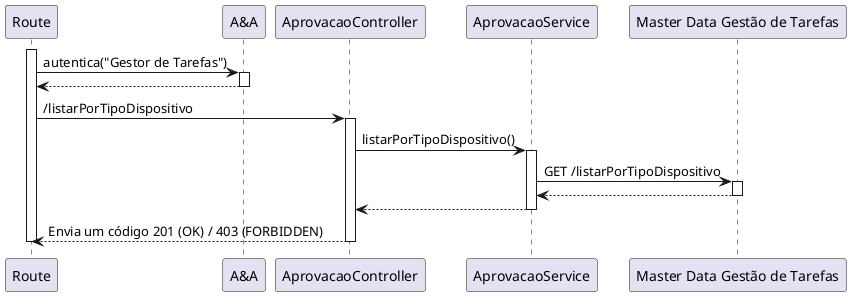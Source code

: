 @startuml vp3


participant Route as route
participant "A&A" as auth
participant AprovacaoController as ctrl
participant AprovacaoService as svc
participant "Master Data Gestão de Tarefas" as mdgt

activate route
route -> auth : autentica("Gestor de Tarefas")
activate auth
auth --> route
deactivate auth
route -> ctrl : /listarPorTipoDispositivo
activate ctrl
ctrl -> svc : listarPorTipoDispositivo()
activate svc
svc -> mdgt : GET /listarPorTipoDispositivo
activate mdgt 
mdgt --> svc
deactivate mdgt
svc --> ctrl
deactivate svc
ctrl --> route : Envia um código 201 (OK) / 403 (FORBIDDEN)
deactivate ctrl
deactivate route



@enduml